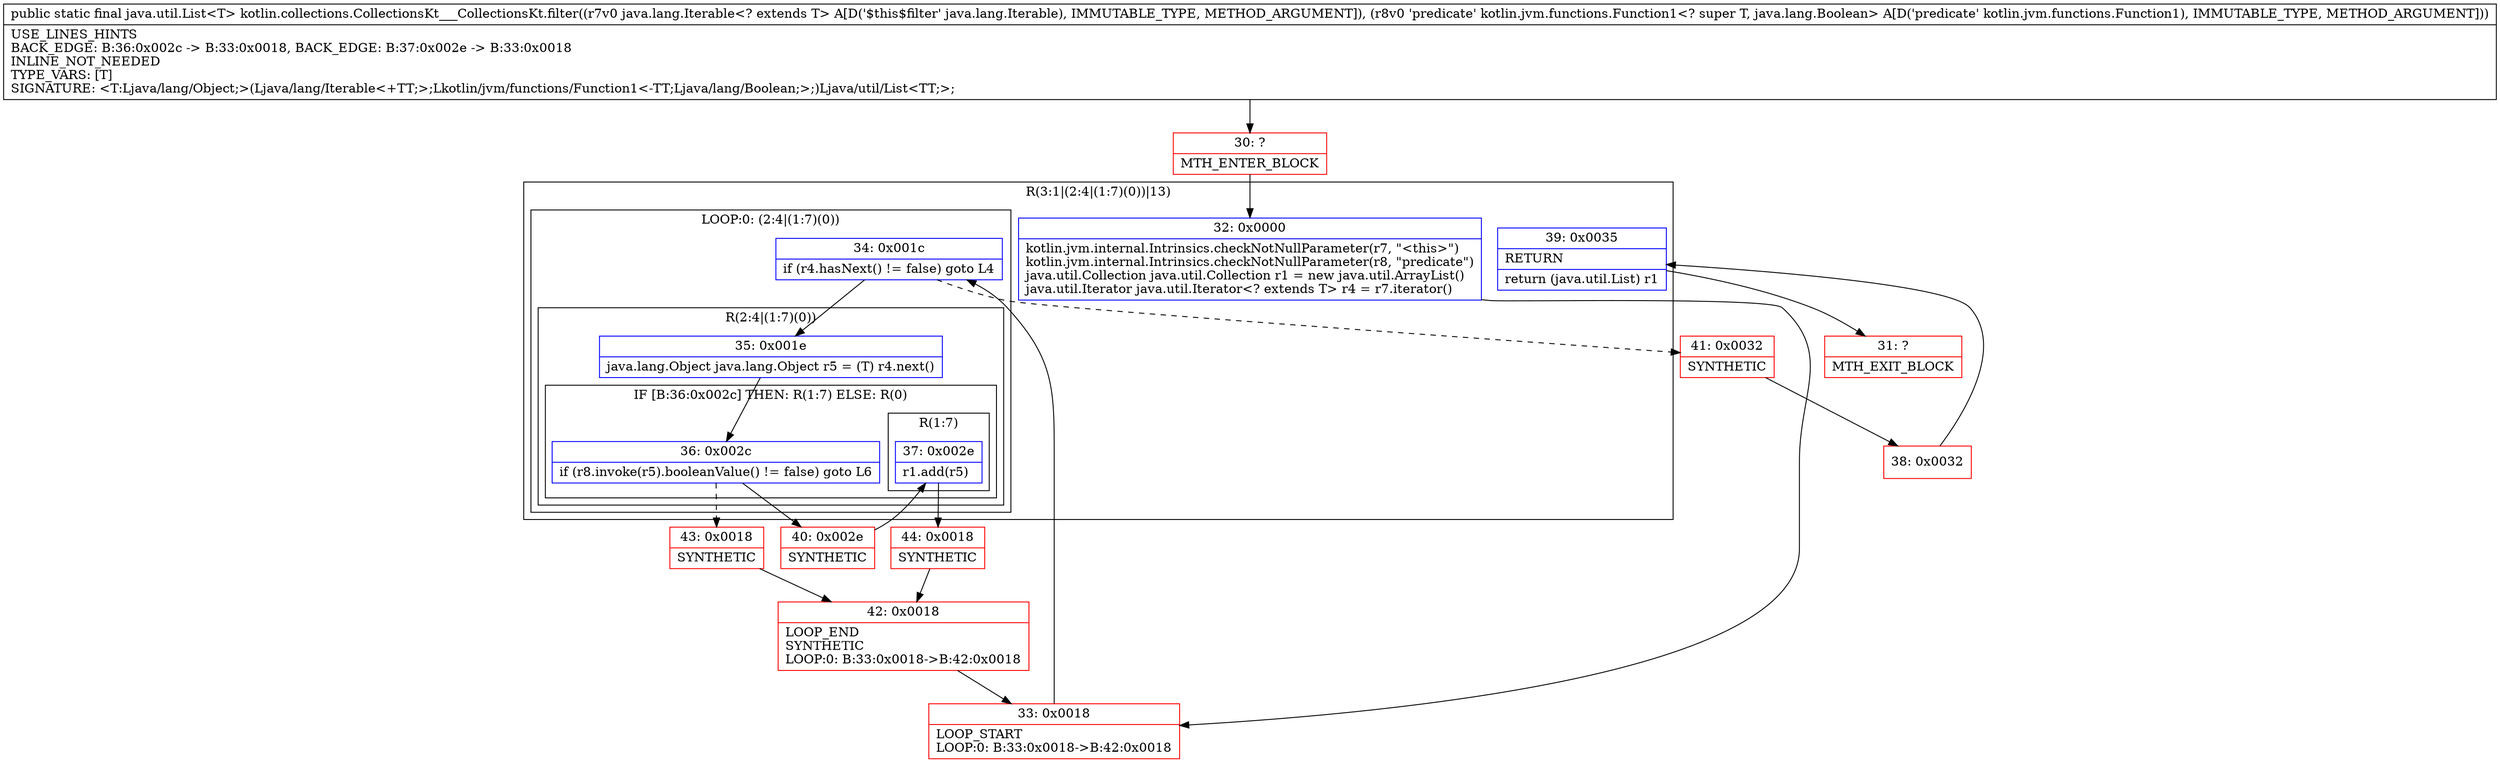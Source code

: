 digraph "CFG forkotlin.collections.CollectionsKt___CollectionsKt.filter(Ljava\/lang\/Iterable;Lkotlin\/jvm\/functions\/Function1;)Ljava\/util\/List;" {
subgraph cluster_Region_1271455459 {
label = "R(3:1|(2:4|(1:7)(0))|13)";
node [shape=record,color=blue];
Node_32 [shape=record,label="{32\:\ 0x0000|kotlin.jvm.internal.Intrinsics.checkNotNullParameter(r7, \"\<this\>\")\lkotlin.jvm.internal.Intrinsics.checkNotNullParameter(r8, \"predicate\")\ljava.util.Collection java.util.Collection r1 = new java.util.ArrayList()\ljava.util.Iterator java.util.Iterator\<? extends T\> r4 = r7.iterator()\l}"];
subgraph cluster_LoopRegion_1571938357 {
label = "LOOP:0: (2:4|(1:7)(0))";
node [shape=record,color=blue];
Node_34 [shape=record,label="{34\:\ 0x001c|if (r4.hasNext() != false) goto L4\l}"];
subgraph cluster_Region_1698040498 {
label = "R(2:4|(1:7)(0))";
node [shape=record,color=blue];
Node_35 [shape=record,label="{35\:\ 0x001e|java.lang.Object java.lang.Object r5 = (T) r4.next()\l}"];
subgraph cluster_IfRegion_1753546545 {
label = "IF [B:36:0x002c] THEN: R(1:7) ELSE: R(0)";
node [shape=record,color=blue];
Node_36 [shape=record,label="{36\:\ 0x002c|if (r8.invoke(r5).booleanValue() != false) goto L6\l}"];
subgraph cluster_Region_1084668790 {
label = "R(1:7)";
node [shape=record,color=blue];
Node_37 [shape=record,label="{37\:\ 0x002e|r1.add(r5)\l}"];
}
subgraph cluster_Region_2023840349 {
label = "R(0)";
node [shape=record,color=blue];
}
}
}
}
Node_39 [shape=record,label="{39\:\ 0x0035|RETURN\l|return (java.util.List) r1\l}"];
}
Node_30 [shape=record,color=red,label="{30\:\ ?|MTH_ENTER_BLOCK\l}"];
Node_33 [shape=record,color=red,label="{33\:\ 0x0018|LOOP_START\lLOOP:0: B:33:0x0018\-\>B:42:0x0018\l}"];
Node_40 [shape=record,color=red,label="{40\:\ 0x002e|SYNTHETIC\l}"];
Node_44 [shape=record,color=red,label="{44\:\ 0x0018|SYNTHETIC\l}"];
Node_42 [shape=record,color=red,label="{42\:\ 0x0018|LOOP_END\lSYNTHETIC\lLOOP:0: B:33:0x0018\-\>B:42:0x0018\l}"];
Node_43 [shape=record,color=red,label="{43\:\ 0x0018|SYNTHETIC\l}"];
Node_41 [shape=record,color=red,label="{41\:\ 0x0032|SYNTHETIC\l}"];
Node_38 [shape=record,color=red,label="{38\:\ 0x0032}"];
Node_31 [shape=record,color=red,label="{31\:\ ?|MTH_EXIT_BLOCK\l}"];
MethodNode[shape=record,label="{public static final java.util.List\<T\> kotlin.collections.CollectionsKt___CollectionsKt.filter((r7v0 java.lang.Iterable\<? extends T\> A[D('$this$filter' java.lang.Iterable), IMMUTABLE_TYPE, METHOD_ARGUMENT]), (r8v0 'predicate' kotlin.jvm.functions.Function1\<? super T, java.lang.Boolean\> A[D('predicate' kotlin.jvm.functions.Function1), IMMUTABLE_TYPE, METHOD_ARGUMENT]))  | USE_LINES_HINTS\lBACK_EDGE: B:36:0x002c \-\> B:33:0x0018, BACK_EDGE: B:37:0x002e \-\> B:33:0x0018\lINLINE_NOT_NEEDED\lTYPE_VARS: [T]\lSIGNATURE: \<T:Ljava\/lang\/Object;\>(Ljava\/lang\/Iterable\<+TT;\>;Lkotlin\/jvm\/functions\/Function1\<\-TT;Ljava\/lang\/Boolean;\>;)Ljava\/util\/List\<TT;\>;\l}"];
MethodNode -> Node_30;Node_32 -> Node_33;
Node_34 -> Node_35;
Node_34 -> Node_41[style=dashed];
Node_35 -> Node_36;
Node_36 -> Node_40;
Node_36 -> Node_43[style=dashed];
Node_37 -> Node_44;
Node_39 -> Node_31;
Node_30 -> Node_32;
Node_33 -> Node_34;
Node_40 -> Node_37;
Node_44 -> Node_42;
Node_42 -> Node_33;
Node_43 -> Node_42;
Node_41 -> Node_38;
Node_38 -> Node_39;
}

